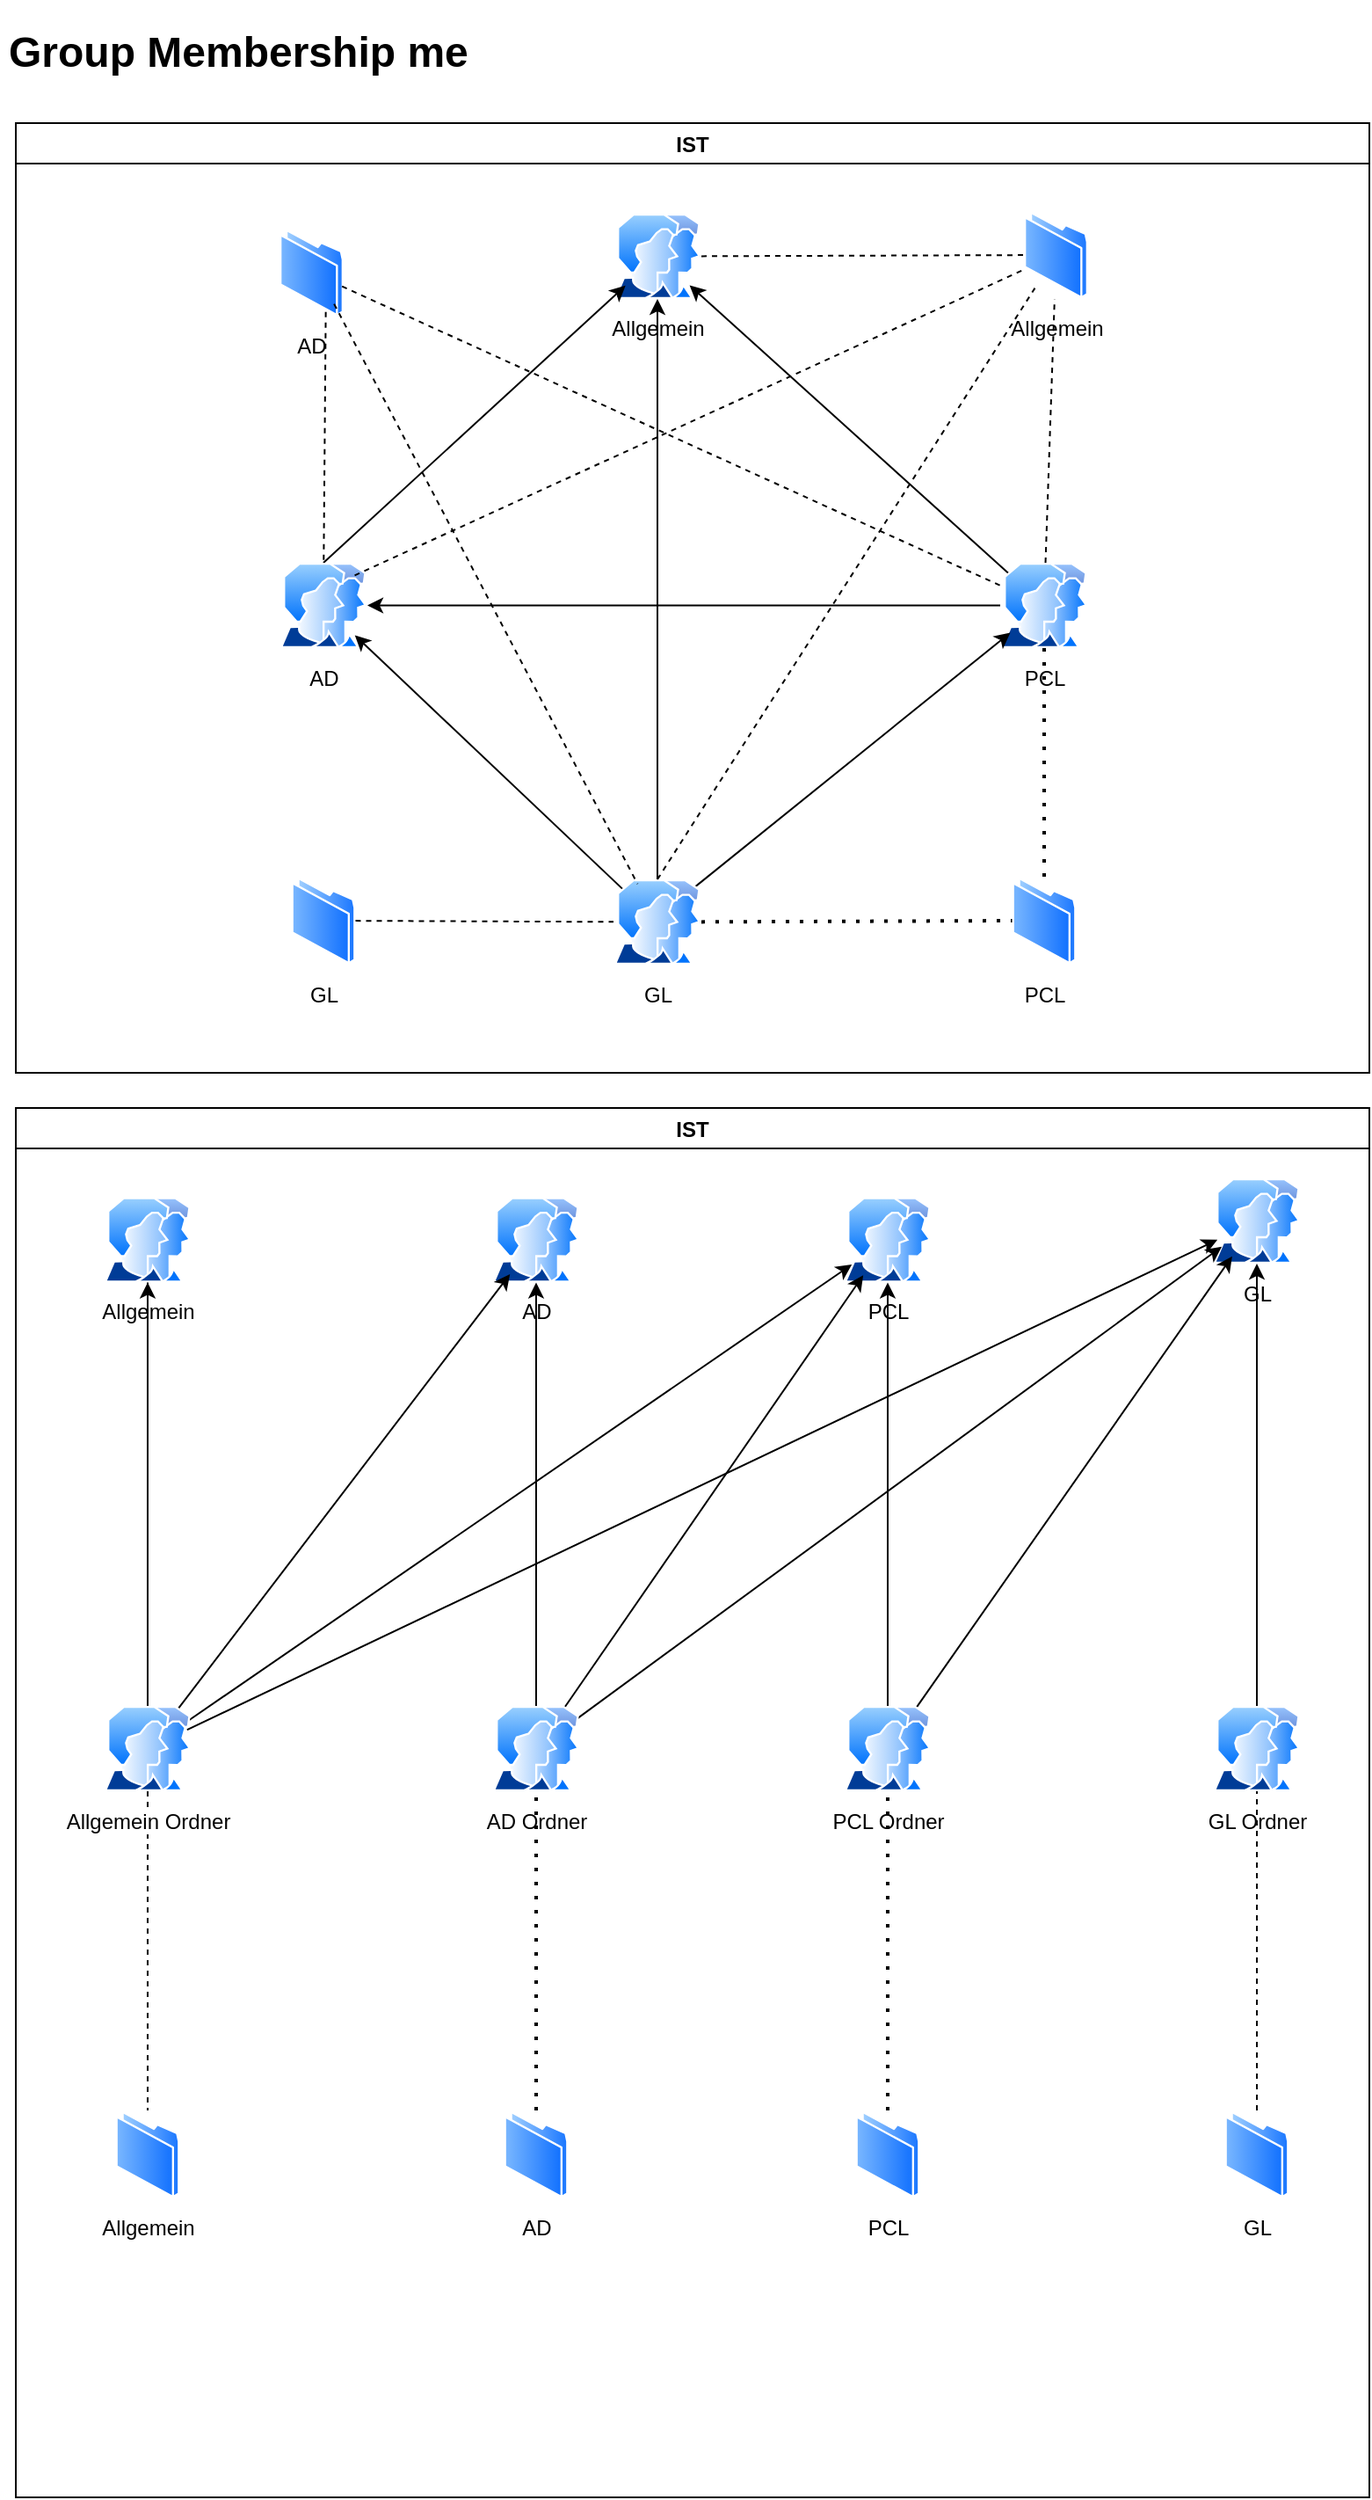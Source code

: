 <mxfile version="16.4.5" type="github">
  <diagram id="XMKOl0biVKWI42RTtHRF" name="Page-1">
    <mxGraphModel dx="1424" dy="789" grid="1" gridSize="10" guides="1" tooltips="1" connect="1" arrows="1" fold="1" page="1" pageScale="1" pageWidth="827" pageHeight="1169" math="0" shadow="0">
      <root>
        <mxCell id="0" />
        <mxCell id="1" parent="0" />
        <mxCell id="JzsrKP5LPSq8Ja_fr5tb-12" value="&lt;h1&gt;Group Membership me&lt;/h1&gt;" style="text;html=1;strokeColor=none;fillColor=none;spacing=5;spacingTop=-20;whiteSpace=wrap;overflow=hidden;rounded=0;" parent="1" vertex="1">
          <mxGeometry x="20" y="20" width="270" height="120" as="geometry" />
        </mxCell>
        <mxCell id="JzsrKP5LPSq8Ja_fr5tb-55" value="IST" style="swimlane;" parent="1" vertex="1">
          <mxGeometry x="29" y="640" width="770" height="790" as="geometry" />
        </mxCell>
        <mxCell id="JzsrKP5LPSq8Ja_fr5tb-14" value="AD" style="aspect=fixed;perimeter=ellipsePerimeter;html=1;align=center;shadow=0;dashed=0;spacingTop=3;image;image=img/lib/active_directory/folder.svg;" parent="JzsrKP5LPSq8Ja_fr5tb-55" vertex="1">
          <mxGeometry x="277.75" y="570" width="36.5" height="50" as="geometry" />
        </mxCell>
        <mxCell id="JzsrKP5LPSq8Ja_fr5tb-3" value="AD" style="aspect=fixed;perimeter=ellipsePerimeter;html=1;align=center;shadow=0;dashed=0;spacingTop=3;image;image=img/lib/active_directory/user_accounts.svg;" parent="JzsrKP5LPSq8Ja_fr5tb-55" vertex="1">
          <mxGeometry x="271" y="50.75" width="50" height="48.5" as="geometry" />
        </mxCell>
        <mxCell id="JzsrKP5LPSq8Ja_fr5tb-1" value="&lt;div&gt;Allgemein&lt;/div&gt;" style="aspect=fixed;perimeter=ellipsePerimeter;html=1;align=center;shadow=0;dashed=0;spacingTop=3;image;image=img/lib/active_directory/user_accounts.svg;" parent="JzsrKP5LPSq8Ja_fr5tb-55" vertex="1">
          <mxGeometry x="50" y="50.75" width="50" height="48.5" as="geometry" />
        </mxCell>
        <mxCell id="JzsrKP5LPSq8Ja_fr5tb-13" value="Allgemein" style="aspect=fixed;perimeter=ellipsePerimeter;html=1;align=center;shadow=0;dashed=0;spacingTop=3;image;image=img/lib/active_directory/folder.svg;" parent="JzsrKP5LPSq8Ja_fr5tb-55" vertex="1">
          <mxGeometry x="56.75" y="570" width="36.5" height="50" as="geometry" />
        </mxCell>
        <mxCell id="JzsrKP5LPSq8Ja_fr5tb-19" value="" style="endArrow=none;dashed=1;html=1;rounded=0;startArrow=none;" parent="JzsrKP5LPSq8Ja_fr5tb-55" source="Ohm8OhS-Vm-JdbQi1ejx-1" target="JzsrKP5LPSq8Ja_fr5tb-13" edge="1">
          <mxGeometry width="50" height="50" relative="1" as="geometry">
            <mxPoint x="179" y="230" as="sourcePoint" />
            <mxPoint x="229" y="180" as="targetPoint" />
          </mxGeometry>
        </mxCell>
        <mxCell id="JzsrKP5LPSq8Ja_fr5tb-4" value="GL" style="aspect=fixed;perimeter=ellipsePerimeter;html=1;align=center;shadow=0;dashed=0;spacingTop=3;image;image=img/lib/active_directory/user_accounts.svg;" parent="JzsrKP5LPSq8Ja_fr5tb-55" vertex="1">
          <mxGeometry x="681" y="40" width="50" height="48.5" as="geometry" />
        </mxCell>
        <mxCell id="JzsrKP5LPSq8Ja_fr5tb-2" value="&lt;div&gt;PCL&lt;/div&gt;" style="aspect=fixed;perimeter=ellipsePerimeter;html=1;align=center;shadow=0;dashed=0;spacingTop=3;image;image=img/lib/active_directory/user_accounts.svg;" parent="JzsrKP5LPSq8Ja_fr5tb-55" vertex="1">
          <mxGeometry x="471" y="50.75" width="50" height="48.5" as="geometry" />
        </mxCell>
        <mxCell id="JzsrKP5LPSq8Ja_fr5tb-16" value="GL" style="aspect=fixed;perimeter=ellipsePerimeter;html=1;align=center;shadow=0;dashed=0;spacingTop=3;image;image=img/lib/active_directory/folder.svg;" parent="JzsrKP5LPSq8Ja_fr5tb-55" vertex="1">
          <mxGeometry x="687.75" y="570" width="36.5" height="50" as="geometry" />
        </mxCell>
        <mxCell id="JzsrKP5LPSq8Ja_fr5tb-15" value="PCL" style="aspect=fixed;perimeter=ellipsePerimeter;html=1;align=center;shadow=0;dashed=0;spacingTop=3;image;image=img/lib/active_directory/folder.svg;" parent="JzsrKP5LPSq8Ja_fr5tb-55" vertex="1">
          <mxGeometry x="477.75" y="570" width="36.5" height="50" as="geometry" />
        </mxCell>
        <mxCell id="Ohm8OhS-Vm-JdbQi1ejx-34" style="edgeStyle=none;rounded=0;orthogonalLoop=1;jettySize=auto;html=1;" edge="1" parent="JzsrKP5LPSq8Ja_fr5tb-55" source="Ohm8OhS-Vm-JdbQi1ejx-2" target="JzsrKP5LPSq8Ja_fr5tb-3">
          <mxGeometry relative="1" as="geometry" />
        </mxCell>
        <mxCell id="Ohm8OhS-Vm-JdbQi1ejx-35" style="edgeStyle=none;rounded=0;orthogonalLoop=1;jettySize=auto;html=1;" edge="1" parent="JzsrKP5LPSq8Ja_fr5tb-55" source="Ohm8OhS-Vm-JdbQi1ejx-2" target="JzsrKP5LPSq8Ja_fr5tb-2">
          <mxGeometry relative="1" as="geometry" />
        </mxCell>
        <mxCell id="Ohm8OhS-Vm-JdbQi1ejx-36" style="edgeStyle=none;rounded=0;orthogonalLoop=1;jettySize=auto;html=1;" edge="1" parent="JzsrKP5LPSq8Ja_fr5tb-55" source="Ohm8OhS-Vm-JdbQi1ejx-2" target="JzsrKP5LPSq8Ja_fr5tb-4">
          <mxGeometry relative="1" as="geometry" />
        </mxCell>
        <mxCell id="Ohm8OhS-Vm-JdbQi1ejx-2" value="&lt;div&gt;AD Ordner&lt;/div&gt;&lt;div&gt;&lt;br&gt;&lt;/div&gt;" style="aspect=fixed;perimeter=ellipsePerimeter;html=1;align=center;shadow=0;dashed=0;spacingTop=3;image;image=img/lib/active_directory/user_accounts.svg;" vertex="1" parent="JzsrKP5LPSq8Ja_fr5tb-55">
          <mxGeometry x="271" y="340" width="50" height="48.5" as="geometry" />
        </mxCell>
        <mxCell id="Ohm8OhS-Vm-JdbQi1ejx-30" style="rounded=0;orthogonalLoop=1;jettySize=auto;html=1;" edge="1" parent="JzsrKP5LPSq8Ja_fr5tb-55" source="Ohm8OhS-Vm-JdbQi1ejx-1" target="JzsrKP5LPSq8Ja_fr5tb-3">
          <mxGeometry relative="1" as="geometry" />
        </mxCell>
        <mxCell id="Ohm8OhS-Vm-JdbQi1ejx-31" style="edgeStyle=none;rounded=0;orthogonalLoop=1;jettySize=auto;html=1;" edge="1" parent="JzsrKP5LPSq8Ja_fr5tb-55" source="Ohm8OhS-Vm-JdbQi1ejx-1" target="JzsrKP5LPSq8Ja_fr5tb-1">
          <mxGeometry relative="1" as="geometry" />
        </mxCell>
        <mxCell id="Ohm8OhS-Vm-JdbQi1ejx-32" style="edgeStyle=none;rounded=0;orthogonalLoop=1;jettySize=auto;html=1;" edge="1" parent="JzsrKP5LPSq8Ja_fr5tb-55" source="Ohm8OhS-Vm-JdbQi1ejx-1" target="JzsrKP5LPSq8Ja_fr5tb-2">
          <mxGeometry relative="1" as="geometry" />
        </mxCell>
        <mxCell id="Ohm8OhS-Vm-JdbQi1ejx-33" style="edgeStyle=none;rounded=0;orthogonalLoop=1;jettySize=auto;html=1;" edge="1" parent="JzsrKP5LPSq8Ja_fr5tb-55" source="Ohm8OhS-Vm-JdbQi1ejx-1" target="JzsrKP5LPSq8Ja_fr5tb-4">
          <mxGeometry relative="1" as="geometry" />
        </mxCell>
        <mxCell id="Ohm8OhS-Vm-JdbQi1ejx-1" value="&lt;div&gt;Allgemein Ordner&lt;br&gt;&lt;/div&gt;" style="aspect=fixed;perimeter=ellipsePerimeter;html=1;align=center;shadow=0;dashed=0;spacingTop=3;image;image=img/lib/active_directory/user_accounts.svg;" vertex="1" parent="JzsrKP5LPSq8Ja_fr5tb-55">
          <mxGeometry x="50" y="340" width="50" height="48.5" as="geometry" />
        </mxCell>
        <mxCell id="Ohm8OhS-Vm-JdbQi1ejx-26" value="" style="endArrow=none;dashed=1;html=1;rounded=0;" edge="1" parent="JzsrKP5LPSq8Ja_fr5tb-55" source="JzsrKP5LPSq8Ja_fr5tb-1" target="Ohm8OhS-Vm-JdbQi1ejx-1">
          <mxGeometry width="50" height="50" relative="1" as="geometry">
            <mxPoint x="104" y="739.25" as="sourcePoint" />
            <mxPoint x="104" y="1288.5" as="targetPoint" />
          </mxGeometry>
        </mxCell>
        <mxCell id="Ohm8OhS-Vm-JdbQi1ejx-40" style="edgeStyle=none;rounded=0;orthogonalLoop=1;jettySize=auto;html=1;" edge="1" parent="JzsrKP5LPSq8Ja_fr5tb-55" source="Ohm8OhS-Vm-JdbQi1ejx-24" target="JzsrKP5LPSq8Ja_fr5tb-4">
          <mxGeometry relative="1" as="geometry" />
        </mxCell>
        <mxCell id="Ohm8OhS-Vm-JdbQi1ejx-41" style="edgeStyle=none;rounded=0;orthogonalLoop=1;jettySize=auto;html=1;" edge="1" parent="JzsrKP5LPSq8Ja_fr5tb-55" source="Ohm8OhS-Vm-JdbQi1ejx-24" target="JzsrKP5LPSq8Ja_fr5tb-2">
          <mxGeometry relative="1" as="geometry" />
        </mxCell>
        <mxCell id="Ohm8OhS-Vm-JdbQi1ejx-24" value="&lt;div&gt;PCL Ordner&lt;br&gt;&lt;/div&gt;" style="aspect=fixed;perimeter=ellipsePerimeter;html=1;align=center;shadow=0;dashed=0;spacingTop=3;image;image=img/lib/active_directory/user_accounts.svg;" vertex="1" parent="JzsrKP5LPSq8Ja_fr5tb-55">
          <mxGeometry x="471" y="340" width="50" height="48.5" as="geometry" />
        </mxCell>
        <mxCell id="Ohm8OhS-Vm-JdbQi1ejx-27" value="" style="endArrow=none;dashed=1;html=1;dashPattern=1 3;strokeWidth=2;rounded=0;entryX=0.5;entryY=1;entryDx=0;entryDy=0;" edge="1" parent="JzsrKP5LPSq8Ja_fr5tb-55" source="JzsrKP5LPSq8Ja_fr5tb-15" target="Ohm8OhS-Vm-JdbQi1ejx-24">
          <mxGeometry width="50" height="50" relative="1" as="geometry">
            <mxPoint x="525" y="739.25" as="sourcePoint" />
            <mxPoint x="518.25" y="1070" as="targetPoint" />
          </mxGeometry>
        </mxCell>
        <mxCell id="Ohm8OhS-Vm-JdbQi1ejx-39" style="edgeStyle=none;rounded=0;orthogonalLoop=1;jettySize=auto;html=1;" edge="1" parent="JzsrKP5LPSq8Ja_fr5tb-55" source="Ohm8OhS-Vm-JdbQi1ejx-25" target="JzsrKP5LPSq8Ja_fr5tb-4">
          <mxGeometry relative="1" as="geometry" />
        </mxCell>
        <mxCell id="Ohm8OhS-Vm-JdbQi1ejx-25" value="&lt;div&gt;GL Ordner&lt;/div&gt;" style="aspect=fixed;perimeter=ellipsePerimeter;html=1;align=center;shadow=0;dashed=0;spacingTop=3;image;image=img/lib/active_directory/user_accounts.svg;" vertex="1" parent="JzsrKP5LPSq8Ja_fr5tb-55">
          <mxGeometry x="681" y="340" width="50" height="48.5" as="geometry" />
        </mxCell>
        <mxCell id="Ohm8OhS-Vm-JdbQi1ejx-28" value="" style="endArrow=none;dashed=1;html=1;rounded=0;" edge="1" parent="JzsrKP5LPSq8Ja_fr5tb-55" source="JzsrKP5LPSq8Ja_fr5tb-16" target="Ohm8OhS-Vm-JdbQi1ejx-25">
          <mxGeometry width="50" height="50" relative="1" as="geometry">
            <mxPoint x="728.66" y="1070.006" as="sourcePoint" />
            <mxPoint x="734.627" y="728.497" as="targetPoint" />
          </mxGeometry>
        </mxCell>
        <mxCell id="Ohm8OhS-Vm-JdbQi1ejx-37" value="" style="endArrow=none;dashed=1;html=1;dashPattern=1 3;strokeWidth=2;rounded=0;entryX=0.5;entryY=1;entryDx=0;entryDy=0;" edge="1" parent="JzsrKP5LPSq8Ja_fr5tb-55" source="JzsrKP5LPSq8Ja_fr5tb-14" target="Ohm8OhS-Vm-JdbQi1ejx-2">
          <mxGeometry width="50" height="50" relative="1" as="geometry">
            <mxPoint x="506" y="580" as="sourcePoint" />
            <mxPoint x="506" y="398.5" as="targetPoint" />
          </mxGeometry>
        </mxCell>
        <mxCell id="JzsrKP5LPSq8Ja_fr5tb-83" value="&lt;div&gt;Allgemein&lt;/div&gt;" style="aspect=fixed;perimeter=ellipsePerimeter;html=1;align=center;shadow=0;dashed=0;spacingTop=3;image;image=img/lib/active_directory/user_accounts.svg;" parent="1" vertex="1">
          <mxGeometry x="369" y="131.5" width="50" height="48.5" as="geometry" />
        </mxCell>
        <mxCell id="JzsrKP5LPSq8Ja_fr5tb-84" style="edgeStyle=none;rounded=0;orthogonalLoop=1;jettySize=auto;html=1;" parent="1" source="JzsrKP5LPSq8Ja_fr5tb-86" target="JzsrKP5LPSq8Ja_fr5tb-83" edge="1">
          <mxGeometry relative="1" as="geometry" />
        </mxCell>
        <mxCell id="JzsrKP5LPSq8Ja_fr5tb-85" style="edgeStyle=none;rounded=0;orthogonalLoop=1;jettySize=auto;html=1;" parent="1" source="JzsrKP5LPSq8Ja_fr5tb-86" target="JzsrKP5LPSq8Ja_fr5tb-88" edge="1">
          <mxGeometry relative="1" as="geometry" />
        </mxCell>
        <mxCell id="JzsrKP5LPSq8Ja_fr5tb-86" value="&lt;div&gt;PCL&lt;/div&gt;" style="aspect=fixed;perimeter=ellipsePerimeter;html=1;align=center;shadow=0;dashed=0;spacingTop=3;image;image=img/lib/active_directory/user_accounts.svg;" parent="1" vertex="1">
          <mxGeometry x="589" y="330" width="50" height="48.5" as="geometry" />
        </mxCell>
        <mxCell id="JzsrKP5LPSq8Ja_fr5tb-87" style="rounded=0;orthogonalLoop=1;jettySize=auto;html=1;exitX=0.5;exitY=0;exitDx=0;exitDy=0;" parent="1" source="JzsrKP5LPSq8Ja_fr5tb-88" target="JzsrKP5LPSq8Ja_fr5tb-83" edge="1">
          <mxGeometry relative="1" as="geometry" />
        </mxCell>
        <mxCell id="JzsrKP5LPSq8Ja_fr5tb-88" value="AD" style="aspect=fixed;perimeter=ellipsePerimeter;html=1;align=center;shadow=0;dashed=0;spacingTop=3;image;image=img/lib/active_directory/user_accounts.svg;" parent="1" vertex="1">
          <mxGeometry x="179" y="330" width="50" height="48.5" as="geometry" />
        </mxCell>
        <mxCell id="JzsrKP5LPSq8Ja_fr5tb-89" style="rounded=0;orthogonalLoop=1;jettySize=auto;html=1;" parent="1" source="JzsrKP5LPSq8Ja_fr5tb-92" target="JzsrKP5LPSq8Ja_fr5tb-83" edge="1">
          <mxGeometry relative="1" as="geometry" />
        </mxCell>
        <mxCell id="JzsrKP5LPSq8Ja_fr5tb-90" style="edgeStyle=none;rounded=0;orthogonalLoop=1;jettySize=auto;html=1;" parent="1" source="JzsrKP5LPSq8Ja_fr5tb-92" target="JzsrKP5LPSq8Ja_fr5tb-88" edge="1">
          <mxGeometry relative="1" as="geometry" />
        </mxCell>
        <mxCell id="JzsrKP5LPSq8Ja_fr5tb-91" style="edgeStyle=none;rounded=0;orthogonalLoop=1;jettySize=auto;html=1;exitX=1;exitY=0;exitDx=0;exitDy=0;" parent="1" source="JzsrKP5LPSq8Ja_fr5tb-92" target="JzsrKP5LPSq8Ja_fr5tb-86" edge="1">
          <mxGeometry relative="1" as="geometry" />
        </mxCell>
        <mxCell id="JzsrKP5LPSq8Ja_fr5tb-92" value="GL" style="aspect=fixed;perimeter=ellipsePerimeter;html=1;align=center;shadow=0;dashed=0;spacingTop=3;image;image=img/lib/active_directory/user_accounts.svg;" parent="1" vertex="1">
          <mxGeometry x="369" y="510" width="50" height="48.5" as="geometry" />
        </mxCell>
        <mxCell id="JzsrKP5LPSq8Ja_fr5tb-93" value="Allgemein" style="aspect=fixed;perimeter=ellipsePerimeter;html=1;align=center;shadow=0;dashed=0;spacingTop=3;image;image=img/lib/active_directory/folder.svg;" parent="1" vertex="1">
          <mxGeometry x="602.5" y="130" width="36.5" height="50" as="geometry" />
        </mxCell>
        <mxCell id="JzsrKP5LPSq8Ja_fr5tb-94" value="AD" style="aspect=fixed;perimeter=ellipsePerimeter;html=1;align=center;shadow=0;dashed=0;spacingTop=3;image;image=img/lib/active_directory/folder.svg;" parent="1" vertex="1">
          <mxGeometry x="179" y="140" width="36.5" height="50" as="geometry" />
        </mxCell>
        <mxCell id="JzsrKP5LPSq8Ja_fr5tb-95" value="PCL" style="aspect=fixed;perimeter=ellipsePerimeter;html=1;align=center;shadow=0;dashed=0;spacingTop=3;image;image=img/lib/active_directory/folder.svg;" parent="1" vertex="1">
          <mxGeometry x="595.75" y="508.5" width="36.5" height="50" as="geometry" />
        </mxCell>
        <mxCell id="JzsrKP5LPSq8Ja_fr5tb-96" value="GL" style="aspect=fixed;perimeter=ellipsePerimeter;html=1;align=center;shadow=0;dashed=0;spacingTop=3;image;image=img/lib/active_directory/folder.svg;" parent="1" vertex="1">
          <mxGeometry x="185.75" y="508.5" width="36.5" height="50" as="geometry" />
        </mxCell>
        <mxCell id="JzsrKP5LPSq8Ja_fr5tb-97" value="" style="endArrow=none;dashed=1;html=1;rounded=0;" parent="1" source="JzsrKP5LPSq8Ja_fr5tb-83" target="JzsrKP5LPSq8Ja_fr5tb-93" edge="1">
          <mxGeometry width="50" height="50" relative="1" as="geometry">
            <mxPoint x="409" y="310" as="sourcePoint" />
            <mxPoint x="459" y="260" as="targetPoint" />
          </mxGeometry>
        </mxCell>
        <mxCell id="JzsrKP5LPSq8Ja_fr5tb-98" value="" style="endArrow=none;dashed=1;html=1;rounded=0;" parent="1" source="JzsrKP5LPSq8Ja_fr5tb-96" target="JzsrKP5LPSq8Ja_fr5tb-92" edge="1">
          <mxGeometry width="50" height="50" relative="1" as="geometry">
            <mxPoint x="409" y="310" as="sourcePoint" />
            <mxPoint x="459" y="260" as="targetPoint" />
          </mxGeometry>
        </mxCell>
        <mxCell id="JzsrKP5LPSq8Ja_fr5tb-99" value="" style="endArrow=none;dashed=1;html=1;rounded=0;exitX=0.75;exitY=1;exitDx=0;exitDy=0;" parent="1" source="JzsrKP5LPSq8Ja_fr5tb-94" target="JzsrKP5LPSq8Ja_fr5tb-88" edge="1">
          <mxGeometry width="50" height="50" relative="1" as="geometry">
            <mxPoint x="409" y="310" as="sourcePoint" />
            <mxPoint x="459" y="260" as="targetPoint" />
          </mxGeometry>
        </mxCell>
        <mxCell id="JzsrKP5LPSq8Ja_fr5tb-100" value="" style="endArrow=none;dashed=1;html=1;dashPattern=1 3;strokeWidth=2;rounded=0;exitX=0.5;exitY=1;exitDx=0;exitDy=0;entryX=0.5;entryY=0;entryDx=0;entryDy=0;" parent="1" source="JzsrKP5LPSq8Ja_fr5tb-86" target="JzsrKP5LPSq8Ja_fr5tb-95" edge="1">
          <mxGeometry width="50" height="50" relative="1" as="geometry">
            <mxPoint x="409" y="310" as="sourcePoint" />
            <mxPoint x="459" y="260" as="targetPoint" />
          </mxGeometry>
        </mxCell>
        <mxCell id="JzsrKP5LPSq8Ja_fr5tb-101" value="" style="endArrow=none;dashed=1;html=1;rounded=0;exitX=1;exitY=0;exitDx=0;exitDy=0;" parent="1" source="JzsrKP5LPSq8Ja_fr5tb-88" target="JzsrKP5LPSq8Ja_fr5tb-93" edge="1">
          <mxGeometry width="50" height="50" relative="1" as="geometry">
            <mxPoint x="409" y="360" as="sourcePoint" />
            <mxPoint x="459" y="310" as="targetPoint" />
          </mxGeometry>
        </mxCell>
        <mxCell id="JzsrKP5LPSq8Ja_fr5tb-102" value="" style="endArrow=none;dashed=1;html=1;rounded=0;exitX=0.5;exitY=0;exitDx=0;exitDy=0;" parent="1" source="JzsrKP5LPSq8Ja_fr5tb-92" target="JzsrKP5LPSq8Ja_fr5tb-93" edge="1">
          <mxGeometry width="50" height="50" relative="1" as="geometry">
            <mxPoint x="231.769" y="347.192" as="sourcePoint" />
            <mxPoint x="574.134" y="173.677" as="targetPoint" />
          </mxGeometry>
        </mxCell>
        <mxCell id="JzsrKP5LPSq8Ja_fr5tb-103" value="" style="endArrow=none;dashed=1;html=1;rounded=0;" parent="1" source="JzsrKP5LPSq8Ja_fr5tb-86" target="JzsrKP5LPSq8Ja_fr5tb-93" edge="1">
          <mxGeometry width="50" height="50" relative="1" as="geometry">
            <mxPoint x="404" y="520" as="sourcePoint" />
            <mxPoint x="584.134" y="183.677" as="targetPoint" />
          </mxGeometry>
        </mxCell>
        <mxCell id="JzsrKP5LPSq8Ja_fr5tb-104" value="" style="endArrow=none;dashed=1;html=1;dashPattern=1 3;strokeWidth=2;rounded=0;entryX=0;entryY=0.5;entryDx=0;entryDy=0;" parent="1" source="JzsrKP5LPSq8Ja_fr5tb-92" target="JzsrKP5LPSq8Ja_fr5tb-95" edge="1">
          <mxGeometry width="50" height="50" relative="1" as="geometry">
            <mxPoint x="624" y="388.5" as="sourcePoint" />
            <mxPoint x="624" y="500" as="targetPoint" />
          </mxGeometry>
        </mxCell>
        <mxCell id="JzsrKP5LPSq8Ja_fr5tb-105" value="" style="endArrow=none;dashed=1;html=1;rounded=0;exitX=1;exitY=1;exitDx=0;exitDy=0;" parent="1" source="JzsrKP5LPSq8Ja_fr5tb-94" target="JzsrKP5LPSq8Ja_fr5tb-92" edge="1">
          <mxGeometry width="50" height="50" relative="1" as="geometry">
            <mxPoint x="231.769" y="347.192" as="sourcePoint" />
            <mxPoint x="613.439" y="172.916" as="targetPoint" />
          </mxGeometry>
        </mxCell>
        <mxCell id="JzsrKP5LPSq8Ja_fr5tb-106" value="" style="endArrow=none;dashed=1;html=1;rounded=0;" parent="1" source="JzsrKP5LPSq8Ja_fr5tb-94" target="JzsrKP5LPSq8Ja_fr5tb-86" edge="1">
          <mxGeometry width="50" height="50" relative="1" as="geometry">
            <mxPoint x="220.065" y="192.799" as="sourcePoint" />
            <mxPoint x="392.718" y="522.61" as="targetPoint" />
          </mxGeometry>
        </mxCell>
        <mxCell id="JzsrKP5LPSq8Ja_fr5tb-107" value="IST" style="swimlane;" parent="1" vertex="1">
          <mxGeometry x="29" y="80" width="770" height="540" as="geometry" />
        </mxCell>
      </root>
    </mxGraphModel>
  </diagram>
</mxfile>

